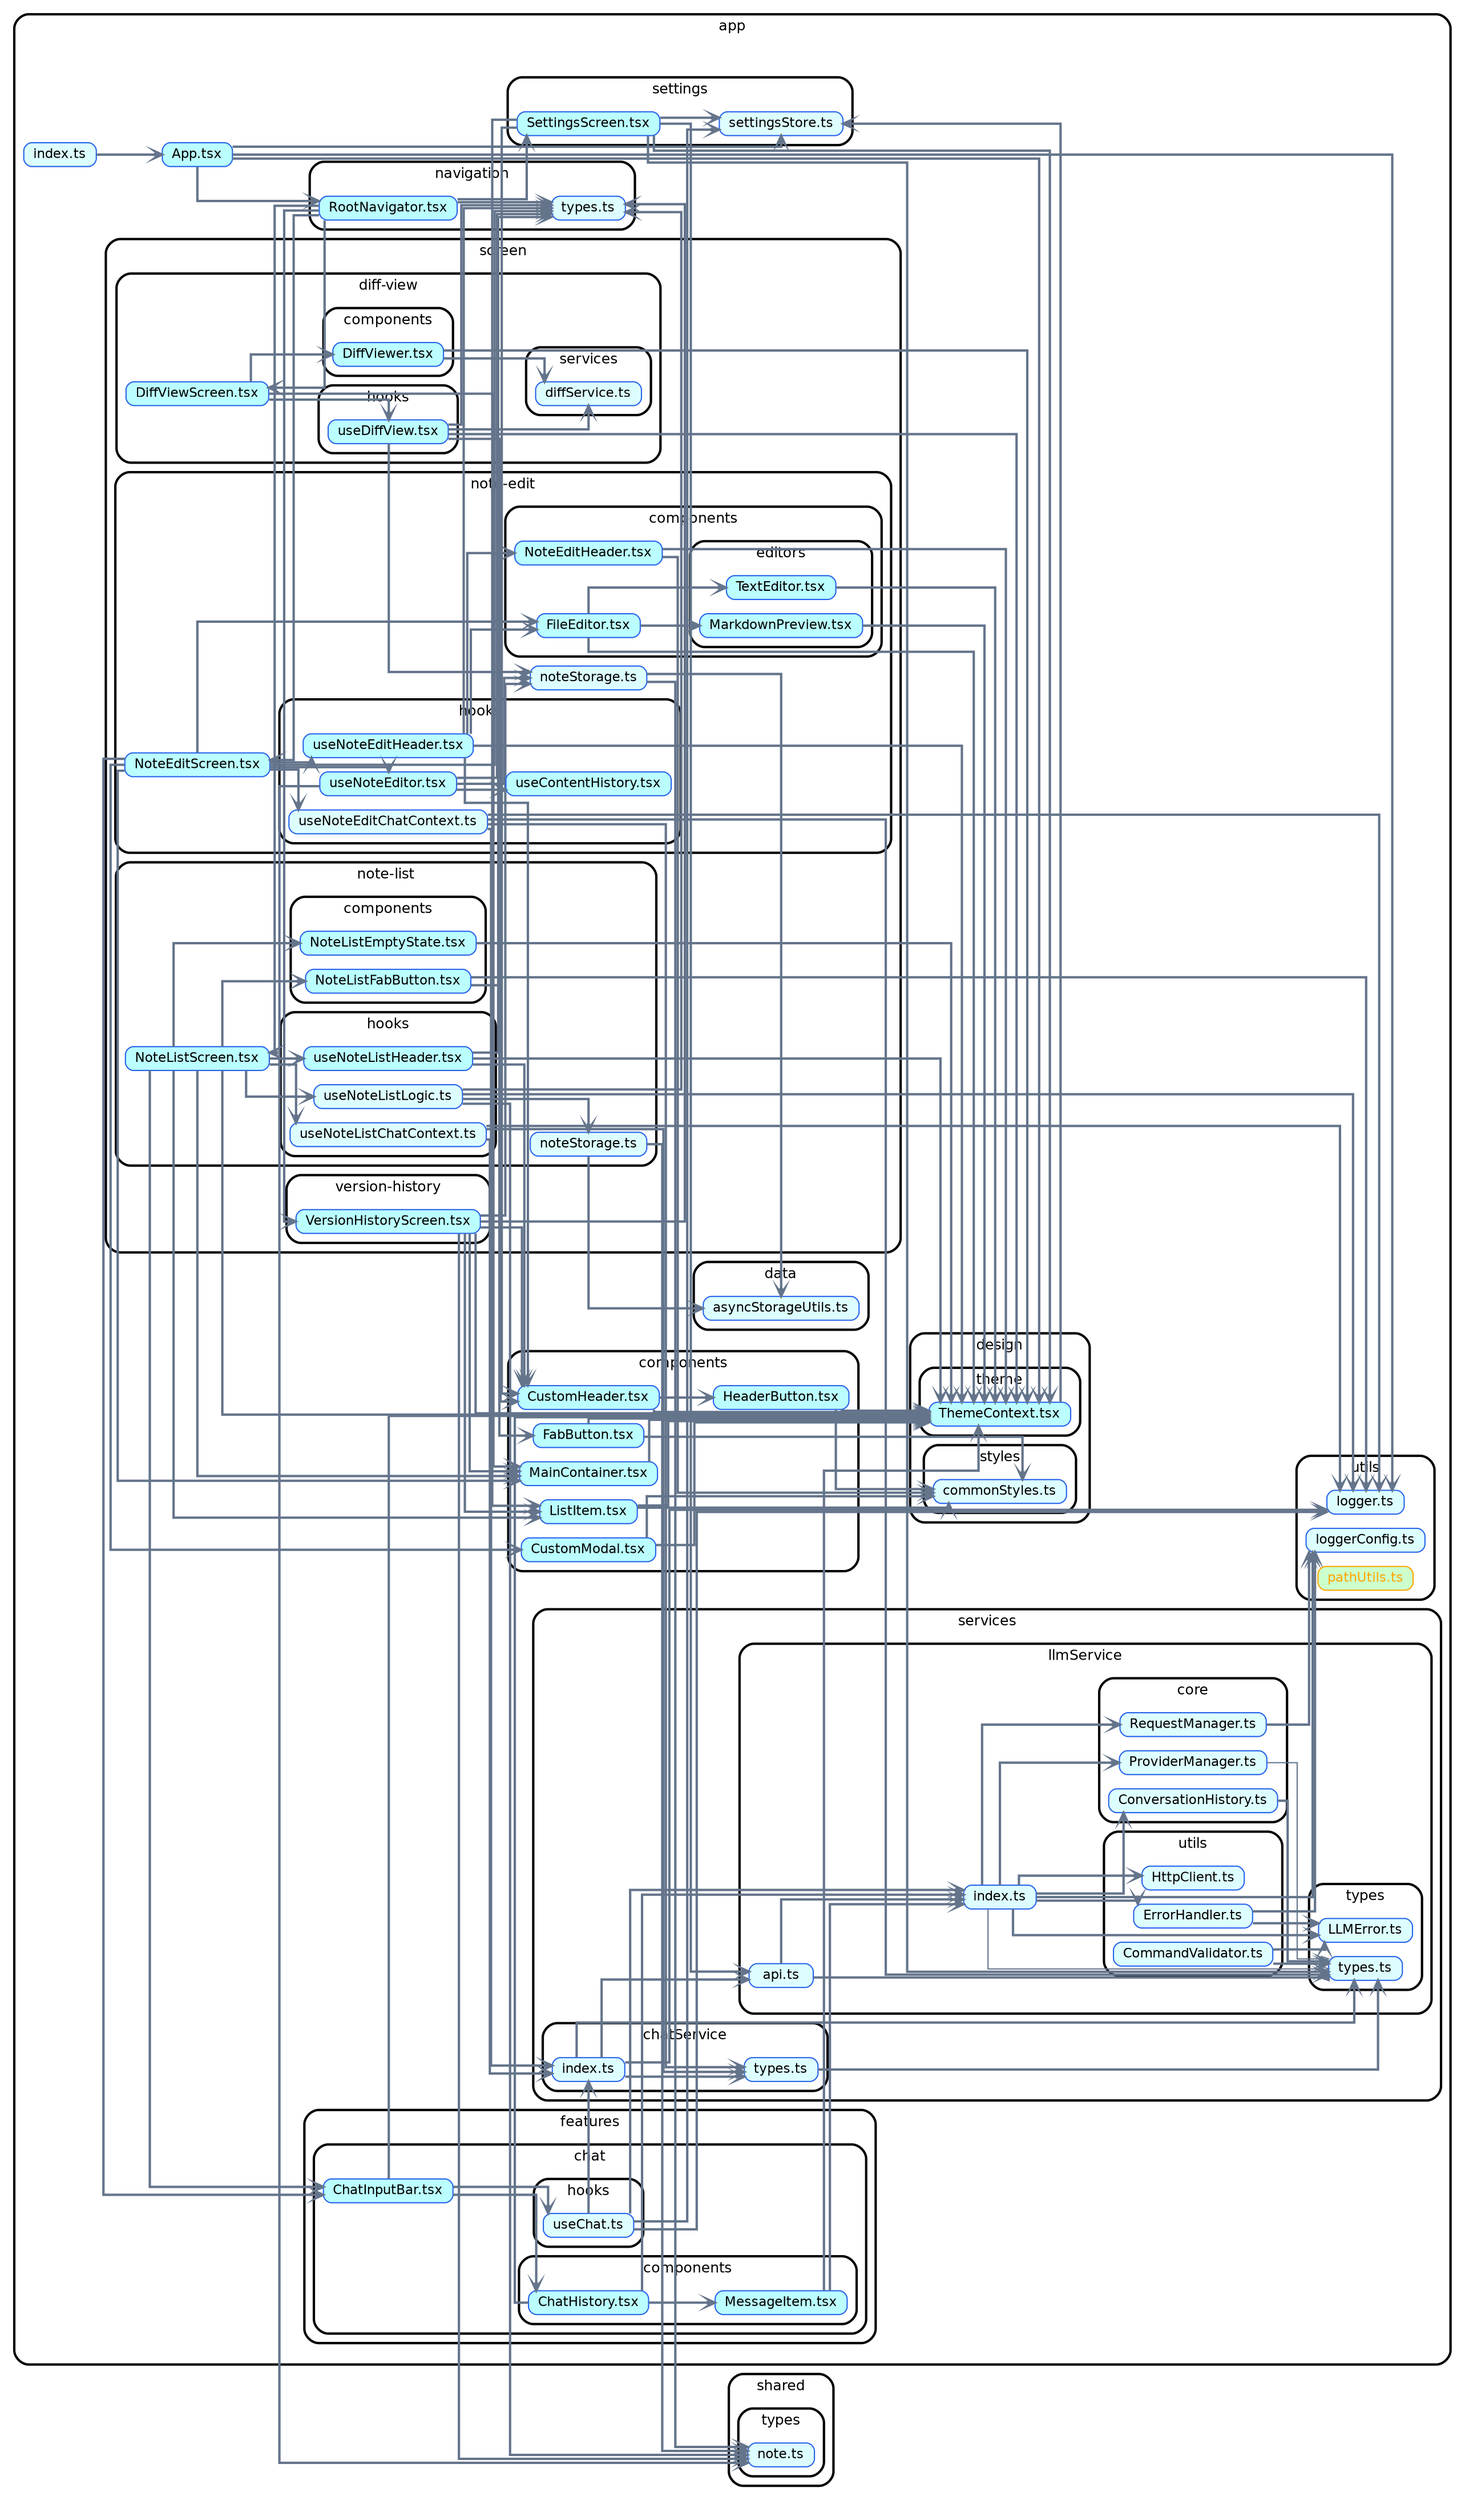 strict digraph "dependency-cruiser output"{
    rankdir="LR" splines="ortho" overlap="false" nodesep="0.16" ranksep="0.18" fontname="Helvetica" fontsize="12" style="rounded,bold,filled" fillcolor="#ffffff" compound="true" bgcolor="white" concentrate="true"
    node [shape="box" style="filled,rounded" height="0.2" color="#2563eb" fillcolor="#e8f4fd" fontcolor="black" fontname="Helvetica" fontsize="11"]
    edge [arrowhead="vee" arrowsize="0.6" penwidth="2" color="#64748b" fontname="Helvetica" fontsize="9"]

    subgraph "cluster_app" {label="app" "app/App.tsx" [label=<App.tsx> tooltip="App.tsx" URL="app/App.tsx" fillcolor="#bbfeff"] }
    "app/App.tsx" -> "app/design/theme/ThemeContext.tsx"
    "app/App.tsx" -> "app/navigation/RootNavigator.tsx"
    "app/App.tsx" -> "app/settings/settingsStore.ts"
    "app/App.tsx" -> "app/utils/logger.ts"
    subgraph "cluster_app" {label="app" subgraph "cluster_app/components" {label="components" "app/components/CustomHeader.tsx" [label=<CustomHeader.tsx> tooltip="CustomHeader.tsx" URL="app/components/CustomHeader.tsx" fillcolor="#bbfeff"] } }
    "app/components/CustomHeader.tsx" -> "app/design/theme/ThemeContext.tsx"
    "app/components/CustomHeader.tsx" -> "app/components/HeaderButton.tsx"
    subgraph "cluster_app" {label="app" subgraph "cluster_app/components" {label="components" "app/components/CustomModal.tsx" [label=<CustomModal.tsx> tooltip="CustomModal.tsx" URL="app/components/CustomModal.tsx" fillcolor="#bbfeff"] } }
    "app/components/CustomModal.tsx" -> "app/design/styles/commonStyles.ts"
    "app/components/CustomModal.tsx" -> "app/design/theme/ThemeContext.tsx"
    subgraph "cluster_app" {label="app" subgraph "cluster_app/components" {label="components" "app/components/FabButton.tsx" [label=<FabButton.tsx> tooltip="FabButton.tsx" URL="app/components/FabButton.tsx" fillcolor="#bbfeff"] } }
    "app/components/FabButton.tsx" -> "app/design/styles/commonStyles.ts"
    "app/components/FabButton.tsx" -> "app/design/theme/ThemeContext.tsx"
    subgraph "cluster_app" {label="app" subgraph "cluster_app/components" {label="components" "app/components/HeaderButton.tsx" [label=<HeaderButton.tsx> tooltip="HeaderButton.tsx" URL="app/components/HeaderButton.tsx" fillcolor="#bbfeff"] } }
    "app/components/HeaderButton.tsx" -> "app/design/styles/commonStyles.ts"
    "app/components/HeaderButton.tsx" -> "app/design/theme/ThemeContext.tsx"
    subgraph "cluster_app" {label="app" subgraph "cluster_app/components" {label="components" "app/components/ListItem.tsx" [label=<ListItem.tsx> tooltip="ListItem.tsx" URL="app/components/ListItem.tsx" fillcolor="#bbfeff"] } }
    "app/components/ListItem.tsx" -> "app/design/styles/commonStyles.ts"
    "app/components/ListItem.tsx" -> "app/design/theme/ThemeContext.tsx"
    subgraph "cluster_app" {label="app" subgraph "cluster_app/components" {label="components" "app/components/MainContainer.tsx" [label=<MainContainer.tsx> tooltip="MainContainer.tsx" URL="app/components/MainContainer.tsx" fillcolor="#bbfeff"] } }
    "app/components/MainContainer.tsx" -> "app/design/theme/ThemeContext.tsx"
    subgraph "cluster_app" {label="app" subgraph "cluster_app/data" {label="data" "app/data/asyncStorageUtils.ts" [label=<asyncStorageUtils.ts> tooltip="asyncStorageUtils.ts" URL="app/data/asyncStorageUtils.ts" fillcolor="#ddfeff"] } }
    subgraph "cluster_app" {label="app" subgraph "cluster_app/design" {label="design" subgraph "cluster_app/design/styles" {label="styles" "app/design/styles/commonStyles.ts" [label=<commonStyles.ts> tooltip="commonStyles.ts" URL="app/design/styles/commonStyles.ts" fillcolor="#ddfeff"] } } }
    subgraph "cluster_app" {label="app" subgraph "cluster_app/design" {label="design" subgraph "cluster_app/design/theme" {label="theme" "app/design/theme/ThemeContext.tsx" [label=<ThemeContext.tsx> tooltip="ThemeContext.tsx" URL="app/design/theme/ThemeContext.tsx" fillcolor="#bbfeff"] } } }
    "app/design/theme/ThemeContext.tsx" -> "app/settings/settingsStore.ts"
    subgraph "cluster_app" {label="app" subgraph "cluster_app/features" {label="features" subgraph "cluster_app/features/chat" {label="chat" "app/features/chat/ChatInputBar.tsx" [label=<ChatInputBar.tsx> tooltip="ChatInputBar.tsx" URL="app/features/chat/ChatInputBar.tsx" fillcolor="#bbfeff"] } } }
    "app/features/chat/ChatInputBar.tsx" -> "app/design/theme/ThemeContext.tsx"
    "app/features/chat/ChatInputBar.tsx" -> "app/features/chat/components/ChatHistory.tsx"
    "app/features/chat/ChatInputBar.tsx" -> "app/features/chat/hooks/useChat.ts"
    subgraph "cluster_app" {label="app" subgraph "cluster_app/features" {label="features" subgraph "cluster_app/features/chat" {label="chat" subgraph "cluster_app/features/chat/components" {label="components" "app/features/chat/components/ChatHistory.tsx" [label=<ChatHistory.tsx> tooltip="ChatHistory.tsx" URL="app/features/chat/components/ChatHistory.tsx" fillcolor="#bbfeff"] } } } }
    "app/features/chat/components/ChatHistory.tsx" -> "app/design/theme/ThemeContext.tsx"
    "app/features/chat/components/ChatHistory.tsx" -> "app/services/llmService/index.ts"
    "app/features/chat/components/ChatHistory.tsx" -> "app/features/chat/components/MessageItem.tsx"
    subgraph "cluster_app" {label="app" subgraph "cluster_app/features" {label="features" subgraph "cluster_app/features/chat" {label="chat" subgraph "cluster_app/features/chat/components" {label="components" "app/features/chat/components/MessageItem.tsx" [label=<MessageItem.tsx> tooltip="MessageItem.tsx" URL="app/features/chat/components/MessageItem.tsx" fillcolor="#bbfeff"] } } } }
    "app/features/chat/components/MessageItem.tsx" -> "app/design/theme/ThemeContext.tsx"
    "app/features/chat/components/MessageItem.tsx" -> "app/services/llmService/index.ts"
    subgraph "cluster_app" {label="app" subgraph "cluster_app/features" {label="features" subgraph "cluster_app/features/chat" {label="chat" subgraph "cluster_app/features/chat/hooks" {label="hooks" "app/features/chat/hooks/useChat.ts" [label=<useChat.ts> tooltip="useChat.ts" URL="app/features/chat/hooks/useChat.ts" fillcolor="#ddfeff"] } } } }
    "app/features/chat/hooks/useChat.ts" -> "app/services/chatService/index.ts"
    "app/features/chat/hooks/useChat.ts" -> "app/services/llmService/index.ts"
    "app/features/chat/hooks/useChat.ts" -> "app/settings/settingsStore.ts"
    "app/features/chat/hooks/useChat.ts" -> "app/utils/logger.ts"
    subgraph "cluster_app" {label="app" "app/index.ts" [label=<index.ts> tooltip="index.ts" URL="app/index.ts" fillcolor="#ddfeff"] }
    "app/index.ts" -> "app/App.tsx"
    subgraph "cluster_app" {label="app" subgraph "cluster_app/navigation" {label="navigation" "app/navigation/RootNavigator.tsx" [label=<RootNavigator.tsx> tooltip="RootNavigator.tsx" URL="app/navigation/RootNavigator.tsx" fillcolor="#bbfeff"] } }
    "app/navigation/RootNavigator.tsx" -> "app/screen/diff-view/DiffViewScreen.tsx"
    "app/navigation/RootNavigator.tsx" -> "app/screen/note-edit/NoteEditScreen.tsx"
    "app/navigation/RootNavigator.tsx" -> "app/screen/note-list/NoteListScreen.tsx"
    "app/navigation/RootNavigator.tsx" -> "app/screen/version-history/VersionHistoryScreen.tsx"
    "app/navigation/RootNavigator.tsx" -> "app/settings/SettingsScreen.tsx"
    "app/navigation/RootNavigator.tsx" -> "app/navigation/types.ts"
    subgraph "cluster_app" {label="app" subgraph "cluster_app/navigation" {label="navigation" "app/navigation/types.ts" [label=<types.ts> tooltip="types.ts" URL="app/navigation/types.ts" fillcolor="#ddfeff"] } }
    subgraph "cluster_app" {label="app" subgraph "cluster_app/screen" {label="screen" subgraph "cluster_app/screen/diff-view" {label="diff-view" "app/screen/diff-view/DiffViewScreen.tsx" [label=<DiffViewScreen.tsx> tooltip="DiffViewScreen.tsx" URL="app/screen/diff-view/DiffViewScreen.tsx" fillcolor="#bbfeff"] } } }
    "app/screen/diff-view/DiffViewScreen.tsx" -> "app/components/MainContainer.tsx"
    "app/screen/diff-view/DiffViewScreen.tsx" -> "app/screen/diff-view/components/DiffViewer.tsx"
    "app/screen/diff-view/DiffViewScreen.tsx" -> "app/screen/diff-view/hooks/useDiffView.tsx"
    subgraph "cluster_app" {label="app" subgraph "cluster_app/screen" {label="screen" subgraph "cluster_app/screen/diff-view" {label="diff-view" subgraph "cluster_app/screen/diff-view/components" {label="components" "app/screen/diff-view/components/DiffViewer.tsx" [label=<DiffViewer.tsx> tooltip="DiffViewer.tsx" URL="app/screen/diff-view/components/DiffViewer.tsx" fillcolor="#bbfeff"] } } } }
    "app/screen/diff-view/components/DiffViewer.tsx" -> "app/design/theme/ThemeContext.tsx"
    "app/screen/diff-view/components/DiffViewer.tsx" -> "app/screen/diff-view/services/diffService.ts"
    subgraph "cluster_app" {label="app" subgraph "cluster_app/screen" {label="screen" subgraph "cluster_app/screen/diff-view" {label="diff-view" subgraph "cluster_app/screen/diff-view/hooks" {label="hooks" "app/screen/diff-view/hooks/useDiffView.tsx" [label=<useDiffView.tsx> tooltip="useDiffView.tsx" URL="app/screen/diff-view/hooks/useDiffView.tsx" fillcolor="#bbfeff"] } } } }
    "app/screen/diff-view/hooks/useDiffView.tsx" -> "app/components/CustomHeader.tsx"
    "app/screen/diff-view/hooks/useDiffView.tsx" -> "app/design/theme/ThemeContext.tsx"
    "app/screen/diff-view/hooks/useDiffView.tsx" -> "app/navigation/types.ts"
    "app/screen/diff-view/hooks/useDiffView.tsx" -> "app/screen/note-edit/noteStorage.ts"
    "app/screen/diff-view/hooks/useDiffView.tsx" -> "app/screen/diff-view/services/diffService.ts"
    subgraph "cluster_app" {label="app" subgraph "cluster_app/screen" {label="screen" subgraph "cluster_app/screen/diff-view" {label="diff-view" subgraph "cluster_app/screen/diff-view/services" {label="services" "app/screen/diff-view/services/diffService.ts" [label=<diffService.ts> tooltip="diffService.ts" URL="app/screen/diff-view/services/diffService.ts" fillcolor="#ddfeff"] } } } }
    subgraph "cluster_app" {label="app" subgraph "cluster_app/screen" {label="screen" subgraph "cluster_app/screen/note-edit" {label="note-edit" "app/screen/note-edit/NoteEditScreen.tsx" [label=<NoteEditScreen.tsx> tooltip="NoteEditScreen.tsx" URL="app/screen/note-edit/NoteEditScreen.tsx" fillcolor="#bbfeff"] } } }
    "app/screen/note-edit/NoteEditScreen.tsx" -> "app/components/CustomModal.tsx"
    "app/screen/note-edit/NoteEditScreen.tsx" -> "app/components/MainContainer.tsx"
    "app/screen/note-edit/NoteEditScreen.tsx" -> "app/features/chat/ChatInputBar.tsx"
    "app/screen/note-edit/NoteEditScreen.tsx" -> "app/navigation/types.ts"
    "app/screen/note-edit/NoteEditScreen.tsx" -> "app/screen/note-edit/components/FileEditor.tsx"
    "app/screen/note-edit/NoteEditScreen.tsx" -> "app/screen/note-edit/hooks/useNoteEditChatContext.ts"
    "app/screen/note-edit/NoteEditScreen.tsx" -> "app/screen/note-edit/hooks/useNoteEditHeader.tsx"
    "app/screen/note-edit/NoteEditScreen.tsx" -> "app/screen/note-edit/hooks/useNoteEditor.tsx"
    subgraph "cluster_app" {label="app" subgraph "cluster_app/screen" {label="screen" subgraph "cluster_app/screen/note-edit" {label="note-edit" subgraph "cluster_app/screen/note-edit/components" {label="components" "app/screen/note-edit/components/FileEditor.tsx" [label=<FileEditor.tsx> tooltip="FileEditor.tsx" URL="app/screen/note-edit/components/FileEditor.tsx" fillcolor="#bbfeff"] } } } }
    "app/screen/note-edit/components/FileEditor.tsx" -> "app/design/theme/ThemeContext.tsx"
    "app/screen/note-edit/components/FileEditor.tsx" -> "app/screen/note-edit/components/editors/MarkdownPreview.tsx"
    "app/screen/note-edit/components/FileEditor.tsx" -> "app/screen/note-edit/components/editors/TextEditor.tsx"
    subgraph "cluster_app" {label="app" subgraph "cluster_app/screen" {label="screen" subgraph "cluster_app/screen/note-edit" {label="note-edit" subgraph "cluster_app/screen/note-edit/components" {label="components" "app/screen/note-edit/components/NoteEditHeader.tsx" [label=<NoteEditHeader.tsx> tooltip="NoteEditHeader.tsx" URL="app/screen/note-edit/components/NoteEditHeader.tsx" fillcolor="#bbfeff"] } } } }
    "app/screen/note-edit/components/NoteEditHeader.tsx" -> "app/design/styles/commonStyles.ts"
    "app/screen/note-edit/components/NoteEditHeader.tsx" -> "app/design/theme/ThemeContext.tsx"
    subgraph "cluster_app" {label="app" subgraph "cluster_app/screen" {label="screen" subgraph "cluster_app/screen/note-edit" {label="note-edit" subgraph "cluster_app/screen/note-edit/components" {label="components" subgraph "cluster_app/screen/note-edit/components/editors" {label="editors" "app/screen/note-edit/components/editors/MarkdownPreview.tsx" [label=<MarkdownPreview.tsx> tooltip="MarkdownPreview.tsx" URL="app/screen/note-edit/components/editors/MarkdownPreview.tsx" fillcolor="#bbfeff"] } } } } }
    "app/screen/note-edit/components/editors/MarkdownPreview.tsx" -> "app/design/theme/ThemeContext.tsx"
    subgraph "cluster_app" {label="app" subgraph "cluster_app/screen" {label="screen" subgraph "cluster_app/screen/note-edit" {label="note-edit" subgraph "cluster_app/screen/note-edit/components" {label="components" subgraph "cluster_app/screen/note-edit/components/editors" {label="editors" "app/screen/note-edit/components/editors/TextEditor.tsx" [label=<TextEditor.tsx> tooltip="TextEditor.tsx" URL="app/screen/note-edit/components/editors/TextEditor.tsx" fillcolor="#bbfeff"] } } } } }
    "app/screen/note-edit/components/editors/TextEditor.tsx" -> "app/design/theme/ThemeContext.tsx"
    subgraph "cluster_app" {label="app" subgraph "cluster_app/screen" {label="screen" subgraph "cluster_app/screen/note-edit" {label="note-edit" subgraph "cluster_app/screen/note-edit/hooks" {label="hooks" "app/screen/note-edit/hooks/useContentHistory.tsx" [label=<useContentHistory.tsx> tooltip="useContentHistory.tsx" URL="app/screen/note-edit/hooks/useContentHistory.tsx" fillcolor="#bbfeff"] } } } }
    subgraph "cluster_app" {label="app" subgraph "cluster_app/screen" {label="screen" subgraph "cluster_app/screen/note-edit" {label="note-edit" subgraph "cluster_app/screen/note-edit/hooks" {label="hooks" "app/screen/note-edit/hooks/useNoteEditChatContext.ts" [label=<useNoteEditChatContext.ts> tooltip="useNoteEditChatContext.ts" URL="app/screen/note-edit/hooks/useNoteEditChatContext.ts" fillcolor="#ddfeff"] } } } }
    "app/screen/note-edit/hooks/useNoteEditChatContext.ts" -> "app/services/chatService/index.ts"
    "app/screen/note-edit/hooks/useNoteEditChatContext.ts" -> "app/services/chatService/types.ts"
    "app/screen/note-edit/hooks/useNoteEditChatContext.ts" -> "app/services/llmService/types/types.ts"
    "app/screen/note-edit/hooks/useNoteEditChatContext.ts" -> "app/utils/logger.ts"
    subgraph "cluster_app" {label="app" subgraph "cluster_app/screen" {label="screen" subgraph "cluster_app/screen/note-edit" {label="note-edit" subgraph "cluster_app/screen/note-edit/hooks" {label="hooks" "app/screen/note-edit/hooks/useNoteEditHeader.tsx" [label=<useNoteEditHeader.tsx> tooltip="useNoteEditHeader.tsx" URL="app/screen/note-edit/hooks/useNoteEditHeader.tsx" fillcolor="#bbfeff"] } } } }
    "app/screen/note-edit/hooks/useNoteEditHeader.tsx" -> "app/components/CustomHeader.tsx"
    "app/screen/note-edit/hooks/useNoteEditHeader.tsx" -> "app/design/theme/ThemeContext.tsx"
    "app/screen/note-edit/hooks/useNoteEditHeader.tsx" -> "app/navigation/types.ts"
    "app/screen/note-edit/hooks/useNoteEditHeader.tsx" -> "app/screen/note-edit/components/FileEditor.tsx"
    "app/screen/note-edit/hooks/useNoteEditHeader.tsx" -> "app/screen/note-edit/components/NoteEditHeader.tsx"
    subgraph "cluster_app" {label="app" subgraph "cluster_app/screen" {label="screen" subgraph "cluster_app/screen/note-edit" {label="note-edit" subgraph "cluster_app/screen/note-edit/hooks" {label="hooks" "app/screen/note-edit/hooks/useNoteEditor.tsx" [label=<useNoteEditor.tsx> tooltip="useNoteEditor.tsx" URL="app/screen/note-edit/hooks/useNoteEditor.tsx" fillcolor="#bbfeff"] } } } }
    "app/screen/note-edit/hooks/useNoteEditor.tsx" -> "app/navigation/types.ts"
    "app/screen/note-edit/hooks/useNoteEditor.tsx" -> "app/screen/note-edit/noteStorage.ts"
    "app/screen/note-edit/hooks/useNoteEditor.tsx" -> "app/screen/note-edit/hooks/useContentHistory.tsx"
    "app/screen/note-edit/hooks/useNoteEditor.tsx" -> "shared/types/note.ts"
    subgraph "cluster_app" {label="app" subgraph "cluster_app/screen" {label="screen" subgraph "cluster_app/screen/note-edit" {label="note-edit" "app/screen/note-edit/noteStorage.ts" [label=<noteStorage.ts> tooltip="noteStorage.ts" URL="app/screen/note-edit/noteStorage.ts" fillcolor="#ddfeff"] } } }
    "app/screen/note-edit/noteStorage.ts" -> "shared/types/note.ts"
    "app/screen/note-edit/noteStorage.ts" -> "app/data/asyncStorageUtils.ts"
    subgraph "cluster_app" {label="app" subgraph "cluster_app/screen" {label="screen" subgraph "cluster_app/screen/note-list" {label="note-list" "app/screen/note-list/NoteListScreen.tsx" [label=<NoteListScreen.tsx> tooltip="NoteListScreen.tsx" URL="app/screen/note-list/NoteListScreen.tsx" fillcolor="#bbfeff"] } } }
    "app/screen/note-list/NoteListScreen.tsx" -> "app/components/ListItem.tsx"
    "app/screen/note-list/NoteListScreen.tsx" -> "app/components/MainContainer.tsx"
    "app/screen/note-list/NoteListScreen.tsx" -> "app/design/theme/ThemeContext.tsx"
    "app/screen/note-list/NoteListScreen.tsx" -> "app/features/chat/ChatInputBar.tsx"
    "app/screen/note-list/NoteListScreen.tsx" -> "app/screen/note-list/components/NoteListEmptyState.tsx"
    "app/screen/note-list/NoteListScreen.tsx" -> "app/screen/note-list/components/NoteListFabButton.tsx"
    "app/screen/note-list/NoteListScreen.tsx" -> "app/screen/note-list/hooks/useNoteListChatContext.ts"
    "app/screen/note-list/NoteListScreen.tsx" -> "app/screen/note-list/hooks/useNoteListHeader.tsx"
    "app/screen/note-list/NoteListScreen.tsx" -> "app/screen/note-list/hooks/useNoteListLogic.ts"
    subgraph "cluster_app" {label="app" subgraph "cluster_app/screen" {label="screen" subgraph "cluster_app/screen/note-list" {label="note-list" subgraph "cluster_app/screen/note-list/components" {label="components" "app/screen/note-list/components/NoteListEmptyState.tsx" [label=<NoteListEmptyState.tsx> tooltip="NoteListEmptyState.tsx" URL="app/screen/note-list/components/NoteListEmptyState.tsx" fillcolor="#bbfeff"] } } } }
    "app/screen/note-list/components/NoteListEmptyState.tsx" -> "app/design/theme/ThemeContext.tsx"
    subgraph "cluster_app" {label="app" subgraph "cluster_app/screen" {label="screen" subgraph "cluster_app/screen/note-list" {label="note-list" subgraph "cluster_app/screen/note-list/components" {label="components" "app/screen/note-list/components/NoteListFabButton.tsx" [label=<NoteListFabButton.tsx> tooltip="NoteListFabButton.tsx" URL="app/screen/note-list/components/NoteListFabButton.tsx" fillcolor="#bbfeff"] } } } }
    "app/screen/note-list/components/NoteListFabButton.tsx" -> "app/components/FabButton.tsx"
    "app/screen/note-list/components/NoteListFabButton.tsx" -> "app/utils/logger.ts"
    subgraph "cluster_app" {label="app" subgraph "cluster_app/screen" {label="screen" subgraph "cluster_app/screen/note-list" {label="note-list" subgraph "cluster_app/screen/note-list/hooks" {label="hooks" "app/screen/note-list/hooks/useNoteListChatContext.ts" [label=<useNoteListChatContext.ts> tooltip="useNoteListChatContext.ts" URL="app/screen/note-list/hooks/useNoteListChatContext.ts" fillcolor="#ddfeff"] } } } }
    "app/screen/note-list/hooks/useNoteListChatContext.ts" -> "app/services/chatService/index.ts"
    "app/screen/note-list/hooks/useNoteListChatContext.ts" -> "app/services/chatService/types.ts"
    "app/screen/note-list/hooks/useNoteListChatContext.ts" -> "app/utils/logger.ts"
    subgraph "cluster_app" {label="app" subgraph "cluster_app/screen" {label="screen" subgraph "cluster_app/screen/note-list" {label="note-list" subgraph "cluster_app/screen/note-list/hooks" {label="hooks" "app/screen/note-list/hooks/useNoteListHeader.tsx" [label=<useNoteListHeader.tsx> tooltip="useNoteListHeader.tsx" URL="app/screen/note-list/hooks/useNoteListHeader.tsx" fillcolor="#bbfeff"] } } } }
    "app/screen/note-list/hooks/useNoteListHeader.tsx" -> "app/components/CustomHeader.tsx"
    "app/screen/note-list/hooks/useNoteListHeader.tsx" -> "app/design/theme/ThemeContext.tsx"
    "app/screen/note-list/hooks/useNoteListHeader.tsx" -> "app/navigation/types.ts"
    subgraph "cluster_app" {label="app" subgraph "cluster_app/screen" {label="screen" subgraph "cluster_app/screen/note-list" {label="note-list" subgraph "cluster_app/screen/note-list/hooks" {label="hooks" "app/screen/note-list/hooks/useNoteListLogic.ts" [label=<useNoteListLogic.ts> tooltip="useNoteListLogic.ts" URL="app/screen/note-list/hooks/useNoteListLogic.ts" fillcolor="#ddfeff"] } } } }
    "app/screen/note-list/hooks/useNoteListLogic.ts" -> "app/navigation/types.ts"
    "app/screen/note-list/hooks/useNoteListLogic.ts" -> "app/utils/logger.ts"
    "app/screen/note-list/hooks/useNoteListLogic.ts" -> "app/screen/note-list/noteStorage.ts"
    "app/screen/note-list/hooks/useNoteListLogic.ts" -> "shared/types/note.ts"
    subgraph "cluster_app" {label="app" subgraph "cluster_app/screen" {label="screen" subgraph "cluster_app/screen/note-list" {label="note-list" "app/screen/note-list/noteStorage.ts" [label=<noteStorage.ts> tooltip="noteStorage.ts" URL="app/screen/note-list/noteStorage.ts" fillcolor="#ddfeff"] } } }
    "app/screen/note-list/noteStorage.ts" -> "shared/types/note.ts"
    "app/screen/note-list/noteStorage.ts" -> "app/data/asyncStorageUtils.ts"
    subgraph "cluster_app" {label="app" subgraph "cluster_app/screen" {label="screen" subgraph "cluster_app/screen/version-history" {label="version-history" "app/screen/version-history/VersionHistoryScreen.tsx" [label=<VersionHistoryScreen.tsx> tooltip="VersionHistoryScreen.tsx" URL="app/screen/version-history/VersionHistoryScreen.tsx" fillcolor="#bbfeff"] } } }
    "app/screen/version-history/VersionHistoryScreen.tsx" -> "shared/types/note.ts"
    "app/screen/version-history/VersionHistoryScreen.tsx" -> "app/components/CustomHeader.tsx"
    "app/screen/version-history/VersionHistoryScreen.tsx" -> "app/components/ListItem.tsx"
    "app/screen/version-history/VersionHistoryScreen.tsx" -> "app/components/MainContainer.tsx"
    "app/screen/version-history/VersionHistoryScreen.tsx" -> "app/design/theme/ThemeContext.tsx"
    "app/screen/version-history/VersionHistoryScreen.tsx" -> "app/navigation/types.ts"
    "app/screen/version-history/VersionHistoryScreen.tsx" -> "app/screen/note-edit/noteStorage.ts"
    subgraph "cluster_app" {label="app" subgraph "cluster_app/services" {label="services" subgraph "cluster_app/services/chatService" {label="chatService" "app/services/chatService/index.ts" [label=<index.ts> tooltip="index.ts" URL="app/services/chatService/index.ts" fillcolor="#ddfeff"] } } }
    "app/services/chatService/index.ts" -> "app/utils/logger.ts"
    "app/services/chatService/index.ts" -> "app/services/llmService/api.ts"
    "app/services/chatService/index.ts" -> "app/services/llmService/types/types.ts"
    "app/services/chatService/index.ts" -> "app/services/chatService/types.ts"
    subgraph "cluster_app" {label="app" subgraph "cluster_app/services" {label="services" subgraph "cluster_app/services/chatService" {label="chatService" "app/services/chatService/types.ts" [label=<types.ts> tooltip="types.ts" URL="app/services/chatService/types.ts" fillcolor="#ddfeff"] } } }
    "app/services/chatService/types.ts" -> "app/services/llmService/types/types.ts"
    subgraph "cluster_app" {label="app" subgraph "cluster_app/services" {label="services" subgraph "cluster_app/services/llmService" {label="llmService" "app/services/llmService/api.ts" [label=<api.ts> tooltip="api.ts" URL="app/services/llmService/api.ts" fillcolor="#ddfeff"] } } }
    "app/services/llmService/api.ts" -> "app/services/llmService/index.ts"
    "app/services/llmService/api.ts" -> "app/services/llmService/types/types.ts" [arrowhead="inv"]
    subgraph "cluster_app" {label="app" subgraph "cluster_app/services" {label="services" subgraph "cluster_app/services/llmService" {label="llmService" subgraph "cluster_app/services/llmService/core" {label="core" "app/services/llmService/core/ConversationHistory.ts" [label=<ConversationHistory.ts> tooltip="ConversationHistory.ts" URL="app/services/llmService/core/ConversationHistory.ts" fillcolor="#ddfeff"] } } } }
    "app/services/llmService/core/ConversationHistory.ts" -> "app/services/llmService/types/types.ts"
    subgraph "cluster_app" {label="app" subgraph "cluster_app/services" {label="services" subgraph "cluster_app/services/llmService" {label="llmService" subgraph "cluster_app/services/llmService/core" {label="core" "app/services/llmService/core/ProviderManager.ts" [label=<ProviderManager.ts> tooltip="ProviderManager.ts" URL="app/services/llmService/core/ProviderManager.ts" fillcolor="#ddfeff"] } } } }
    "app/services/llmService/core/ProviderManager.ts" -> "app/services/llmService/types/types.ts" [arrowhead="onormal" penwidth="1.0"]
    subgraph "cluster_app" {label="app" subgraph "cluster_app/services" {label="services" subgraph "cluster_app/services/llmService" {label="llmService" subgraph "cluster_app/services/llmService/core" {label="core" "app/services/llmService/core/RequestManager.ts" [label=<RequestManager.ts> tooltip="RequestManager.ts" URL="app/services/llmService/core/RequestManager.ts" fillcolor="#ddfeff"] } } } }
    "app/services/llmService/core/RequestManager.ts" -> "app/utils/loggerConfig.ts"
    subgraph "cluster_app" {label="app" subgraph "cluster_app/services" {label="services" subgraph "cluster_app/services/llmService" {label="llmService" "app/services/llmService/index.ts" [label=<index.ts> tooltip="index.ts" URL="app/services/llmService/index.ts" fillcolor="#ddfeff"] } } }
    "app/services/llmService/index.ts" -> "app/utils/loggerConfig.ts"
    "app/services/llmService/index.ts" -> "app/services/llmService/core/ConversationHistory.ts"
    "app/services/llmService/index.ts" -> "app/services/llmService/core/ProviderManager.ts"
    "app/services/llmService/index.ts" -> "app/services/llmService/core/RequestManager.ts"
    "app/services/llmService/index.ts" -> "app/services/llmService/types/LLMError.ts"
    "app/services/llmService/index.ts" -> "app/services/llmService/types/types.ts" [arrowhead="onormal" penwidth="1.0"]
    "app/services/llmService/index.ts" -> "app/services/llmService/utils/ErrorHandler.ts"
    "app/services/llmService/index.ts" -> "app/services/llmService/utils/HttpClient.ts"
    subgraph "cluster_app" {label="app" subgraph "cluster_app/services" {label="services" subgraph "cluster_app/services/llmService" {label="llmService" subgraph "cluster_app/services/llmService/types" {label="types" "app/services/llmService/types/LLMError.ts" [label=<LLMError.ts> tooltip="LLMError.ts" URL="app/services/llmService/types/LLMError.ts" fillcolor="#ddfeff"] } } } }
    subgraph "cluster_app" {label="app" subgraph "cluster_app/services" {label="services" subgraph "cluster_app/services/llmService" {label="llmService" subgraph "cluster_app/services/llmService/types" {label="types" "app/services/llmService/types/types.ts" [label=<types.ts> tooltip="types.ts" URL="app/services/llmService/types/types.ts" fillcolor="#ddfeff"] } } } }
    subgraph "cluster_app" {label="app" subgraph "cluster_app/services" {label="services" subgraph "cluster_app/services/llmService" {label="llmService" subgraph "cluster_app/services/llmService/utils" {label="utils" "app/services/llmService/utils/CommandValidator.ts" [label=<CommandValidator.ts> tooltip="CommandValidator.ts" URL="app/services/llmService/utils/CommandValidator.ts" fillcolor="#ddfeff"] } } } }
    "app/services/llmService/utils/CommandValidator.ts" -> "app/services/llmService/types/LLMError.ts"
    "app/services/llmService/utils/CommandValidator.ts" -> "app/services/llmService/types/types.ts"
    subgraph "cluster_app" {label="app" subgraph "cluster_app/services" {label="services" subgraph "cluster_app/services/llmService" {label="llmService" subgraph "cluster_app/services/llmService/utils" {label="utils" "app/services/llmService/utils/ErrorHandler.ts" [label=<ErrorHandler.ts> tooltip="ErrorHandler.ts" URL="app/services/llmService/utils/ErrorHandler.ts" fillcolor="#ddfeff"] } } } }
    "app/services/llmService/utils/ErrorHandler.ts" -> "app/utils/loggerConfig.ts"
    "app/services/llmService/utils/ErrorHandler.ts" -> "app/services/llmService/types/LLMError.ts"
    subgraph "cluster_app" {label="app" subgraph "cluster_app/services" {label="services" subgraph "cluster_app/services/llmService" {label="llmService" subgraph "cluster_app/services/llmService/utils" {label="utils" "app/services/llmService/utils/HttpClient.ts" [label=<HttpClient.ts> tooltip="HttpClient.ts" URL="app/services/llmService/utils/HttpClient.ts" fillcolor="#ddfeff"] } } } }
    subgraph "cluster_app" {label="app" subgraph "cluster_app/settings" {label="settings" "app/settings/SettingsScreen.tsx" [label=<SettingsScreen.tsx> tooltip="SettingsScreen.tsx" URL="app/settings/SettingsScreen.tsx" fillcolor="#bbfeff"] } }
    "app/settings/SettingsScreen.tsx" -> "app/components/CustomHeader.tsx"
    "app/settings/SettingsScreen.tsx" -> "app/components/ListItem.tsx"
    "app/settings/SettingsScreen.tsx" -> "app/design/theme/ThemeContext.tsx"
    "app/settings/SettingsScreen.tsx" -> "app/services/llmService/api.ts"
    "app/settings/SettingsScreen.tsx" -> "app/services/llmService/types/types.ts"
    "app/settings/SettingsScreen.tsx" -> "app/settings/settingsStore.ts"
    subgraph "cluster_app" {label="app" subgraph "cluster_app/settings" {label="settings" "app/settings/settingsStore.ts" [label=<settingsStore.ts> tooltip="settingsStore.ts" URL="app/settings/settingsStore.ts" fillcolor="#ddfeff"] } }
    subgraph "cluster_app" {label="app" subgraph "cluster_app/utils" {label="utils" "app/utils/logger.ts" [label=<logger.ts> tooltip="logger.ts" URL="app/utils/logger.ts" fillcolor="#ddfeff"] } }
    subgraph "cluster_app" {label="app" subgraph "cluster_app/utils" {label="utils" "app/utils/loggerConfig.ts" [label=<loggerConfig.ts> tooltip="loggerConfig.ts" URL="app/utils/loggerConfig.ts" fillcolor="#ddfeff"] } }
    subgraph "cluster_app" {label="app" subgraph "cluster_app/utils" {label="utils" "app/utils/pathUtils.ts" [label=<pathUtils.ts> tooltip="no-orphans" URL="app/utils/pathUtils.ts" fillcolor="#ccffcc" fontcolor="orange" color="orange"] } }
    subgraph "cluster_shared" {label="shared" subgraph "cluster_shared/types" {label="types" "shared/types/note.ts" [label=<note.ts> tooltip="note.ts" URL="shared/types/note.ts" fillcolor="#ddfeff"] } }
}
